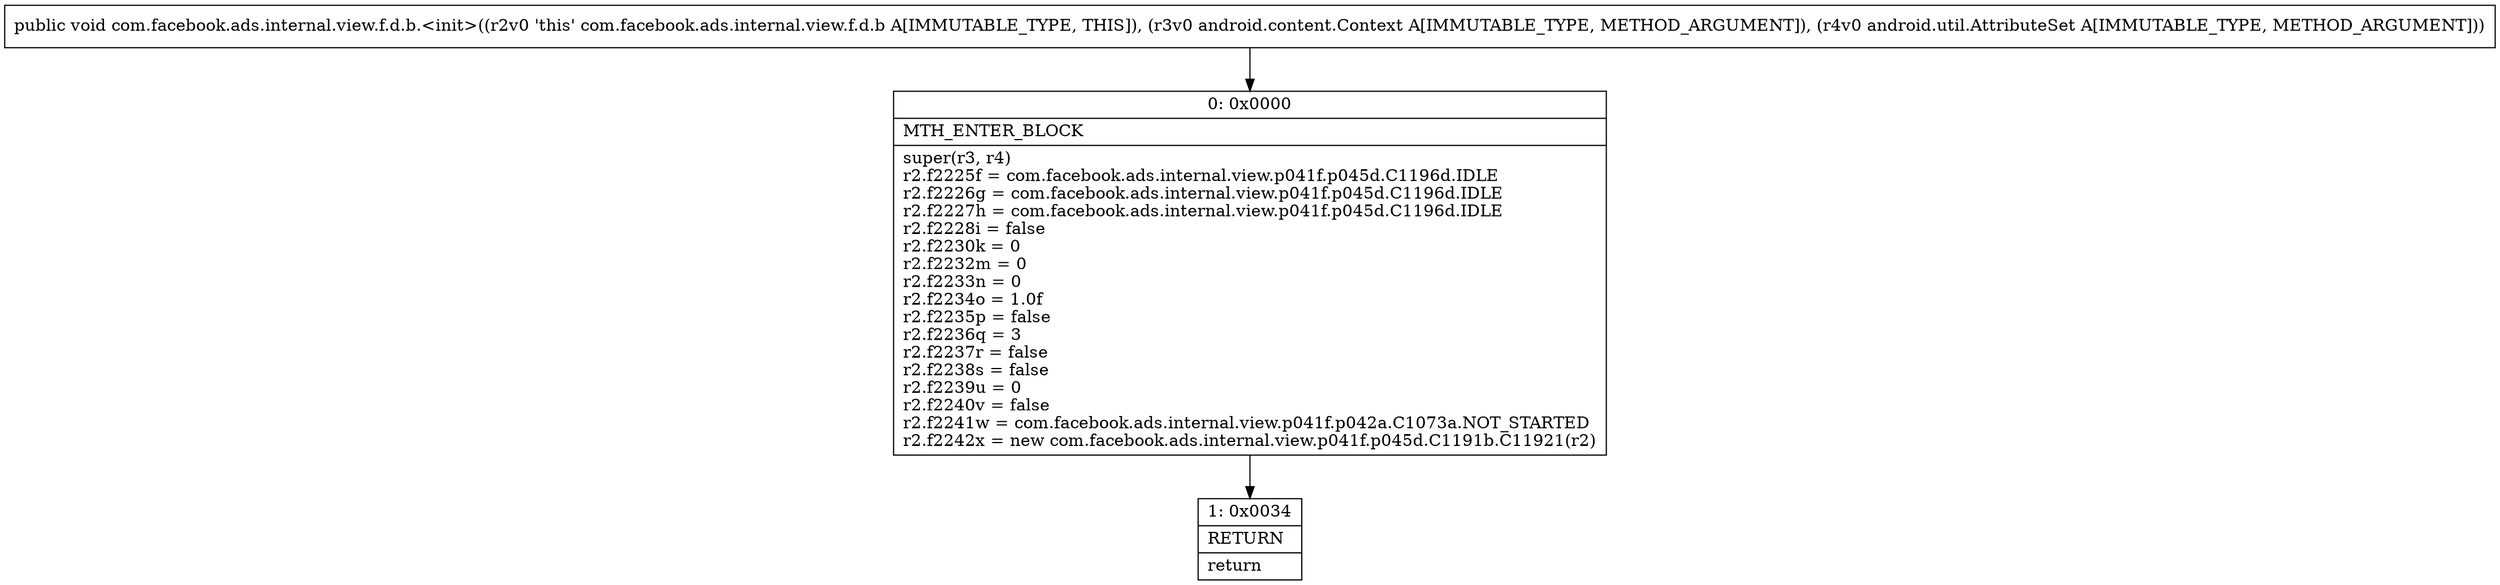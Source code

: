 digraph "CFG forcom.facebook.ads.internal.view.f.d.b.\<init\>(Landroid\/content\/Context;Landroid\/util\/AttributeSet;)V" {
Node_0 [shape=record,label="{0\:\ 0x0000|MTH_ENTER_BLOCK\l|super(r3, r4)\lr2.f2225f = com.facebook.ads.internal.view.p041f.p045d.C1196d.IDLE\lr2.f2226g = com.facebook.ads.internal.view.p041f.p045d.C1196d.IDLE\lr2.f2227h = com.facebook.ads.internal.view.p041f.p045d.C1196d.IDLE\lr2.f2228i = false\lr2.f2230k = 0\lr2.f2232m = 0\lr2.f2233n = 0\lr2.f2234o = 1.0f\lr2.f2235p = false\lr2.f2236q = 3\lr2.f2237r = false\lr2.f2238s = false\lr2.f2239u = 0\lr2.f2240v = false\lr2.f2241w = com.facebook.ads.internal.view.p041f.p042a.C1073a.NOT_STARTED\lr2.f2242x = new com.facebook.ads.internal.view.p041f.p045d.C1191b.C11921(r2)\l}"];
Node_1 [shape=record,label="{1\:\ 0x0034|RETURN\l|return\l}"];
MethodNode[shape=record,label="{public void com.facebook.ads.internal.view.f.d.b.\<init\>((r2v0 'this' com.facebook.ads.internal.view.f.d.b A[IMMUTABLE_TYPE, THIS]), (r3v0 android.content.Context A[IMMUTABLE_TYPE, METHOD_ARGUMENT]), (r4v0 android.util.AttributeSet A[IMMUTABLE_TYPE, METHOD_ARGUMENT])) }"];
MethodNode -> Node_0;
Node_0 -> Node_1;
}

